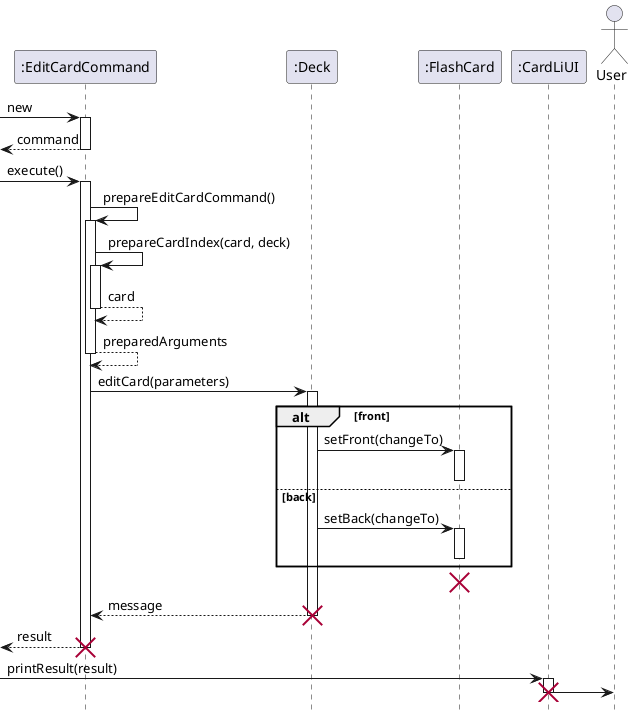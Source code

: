 @startuml

hide footbox

participant ":EditCardCommand" as EditCardCommand
participant ":Deck" as Deck
participant ":FlashCard" as FlashCard
participant ":CardLiUI" as CardLiUI
actor "User" as User

[-> EditCardCommand : new
activate EditCardCommand
[<-- EditCardCommand : command
deactivate EditCardCommand

[->EditCardCommand : execute()
activate EditCardCommand

EditCardCommand -> EditCardCommand : prepareEditCardCommand()
activate EditCardCommand

EditCardCommand -> EditCardCommand: prepareCardIndex(card, deck)
activate EditCardCommand

EditCardCommand --> EditCardCommand: card
deactivate EditCardCommand

EditCardCommand --> EditCardCommand: preparedArguments
deactivate EditCardCommand

EditCardCommand -> Deck: editCard(parameters)
activate Deck


alt front
    Deck -> FlashCard: setFront(changeTo)
    activate FlashCard
    deactivate FlashCard
else back
    Deck -> FlashCard: setBack(changeTo)
    activate FlashCard
    deactivate FlashCard
end

destroy FlashCard

Deck --> EditCardCommand: message
deactivate Deck

destroy Deck

[<-- EditCardCommand: result
deactivate EditCardCommand
destroy EditCardCommand

[-> CardLiUI: printResult(result)
activate CardLiUI

CardLiUI -> User

deactivate CardLiUI
destroy CardLiUI
@enduml